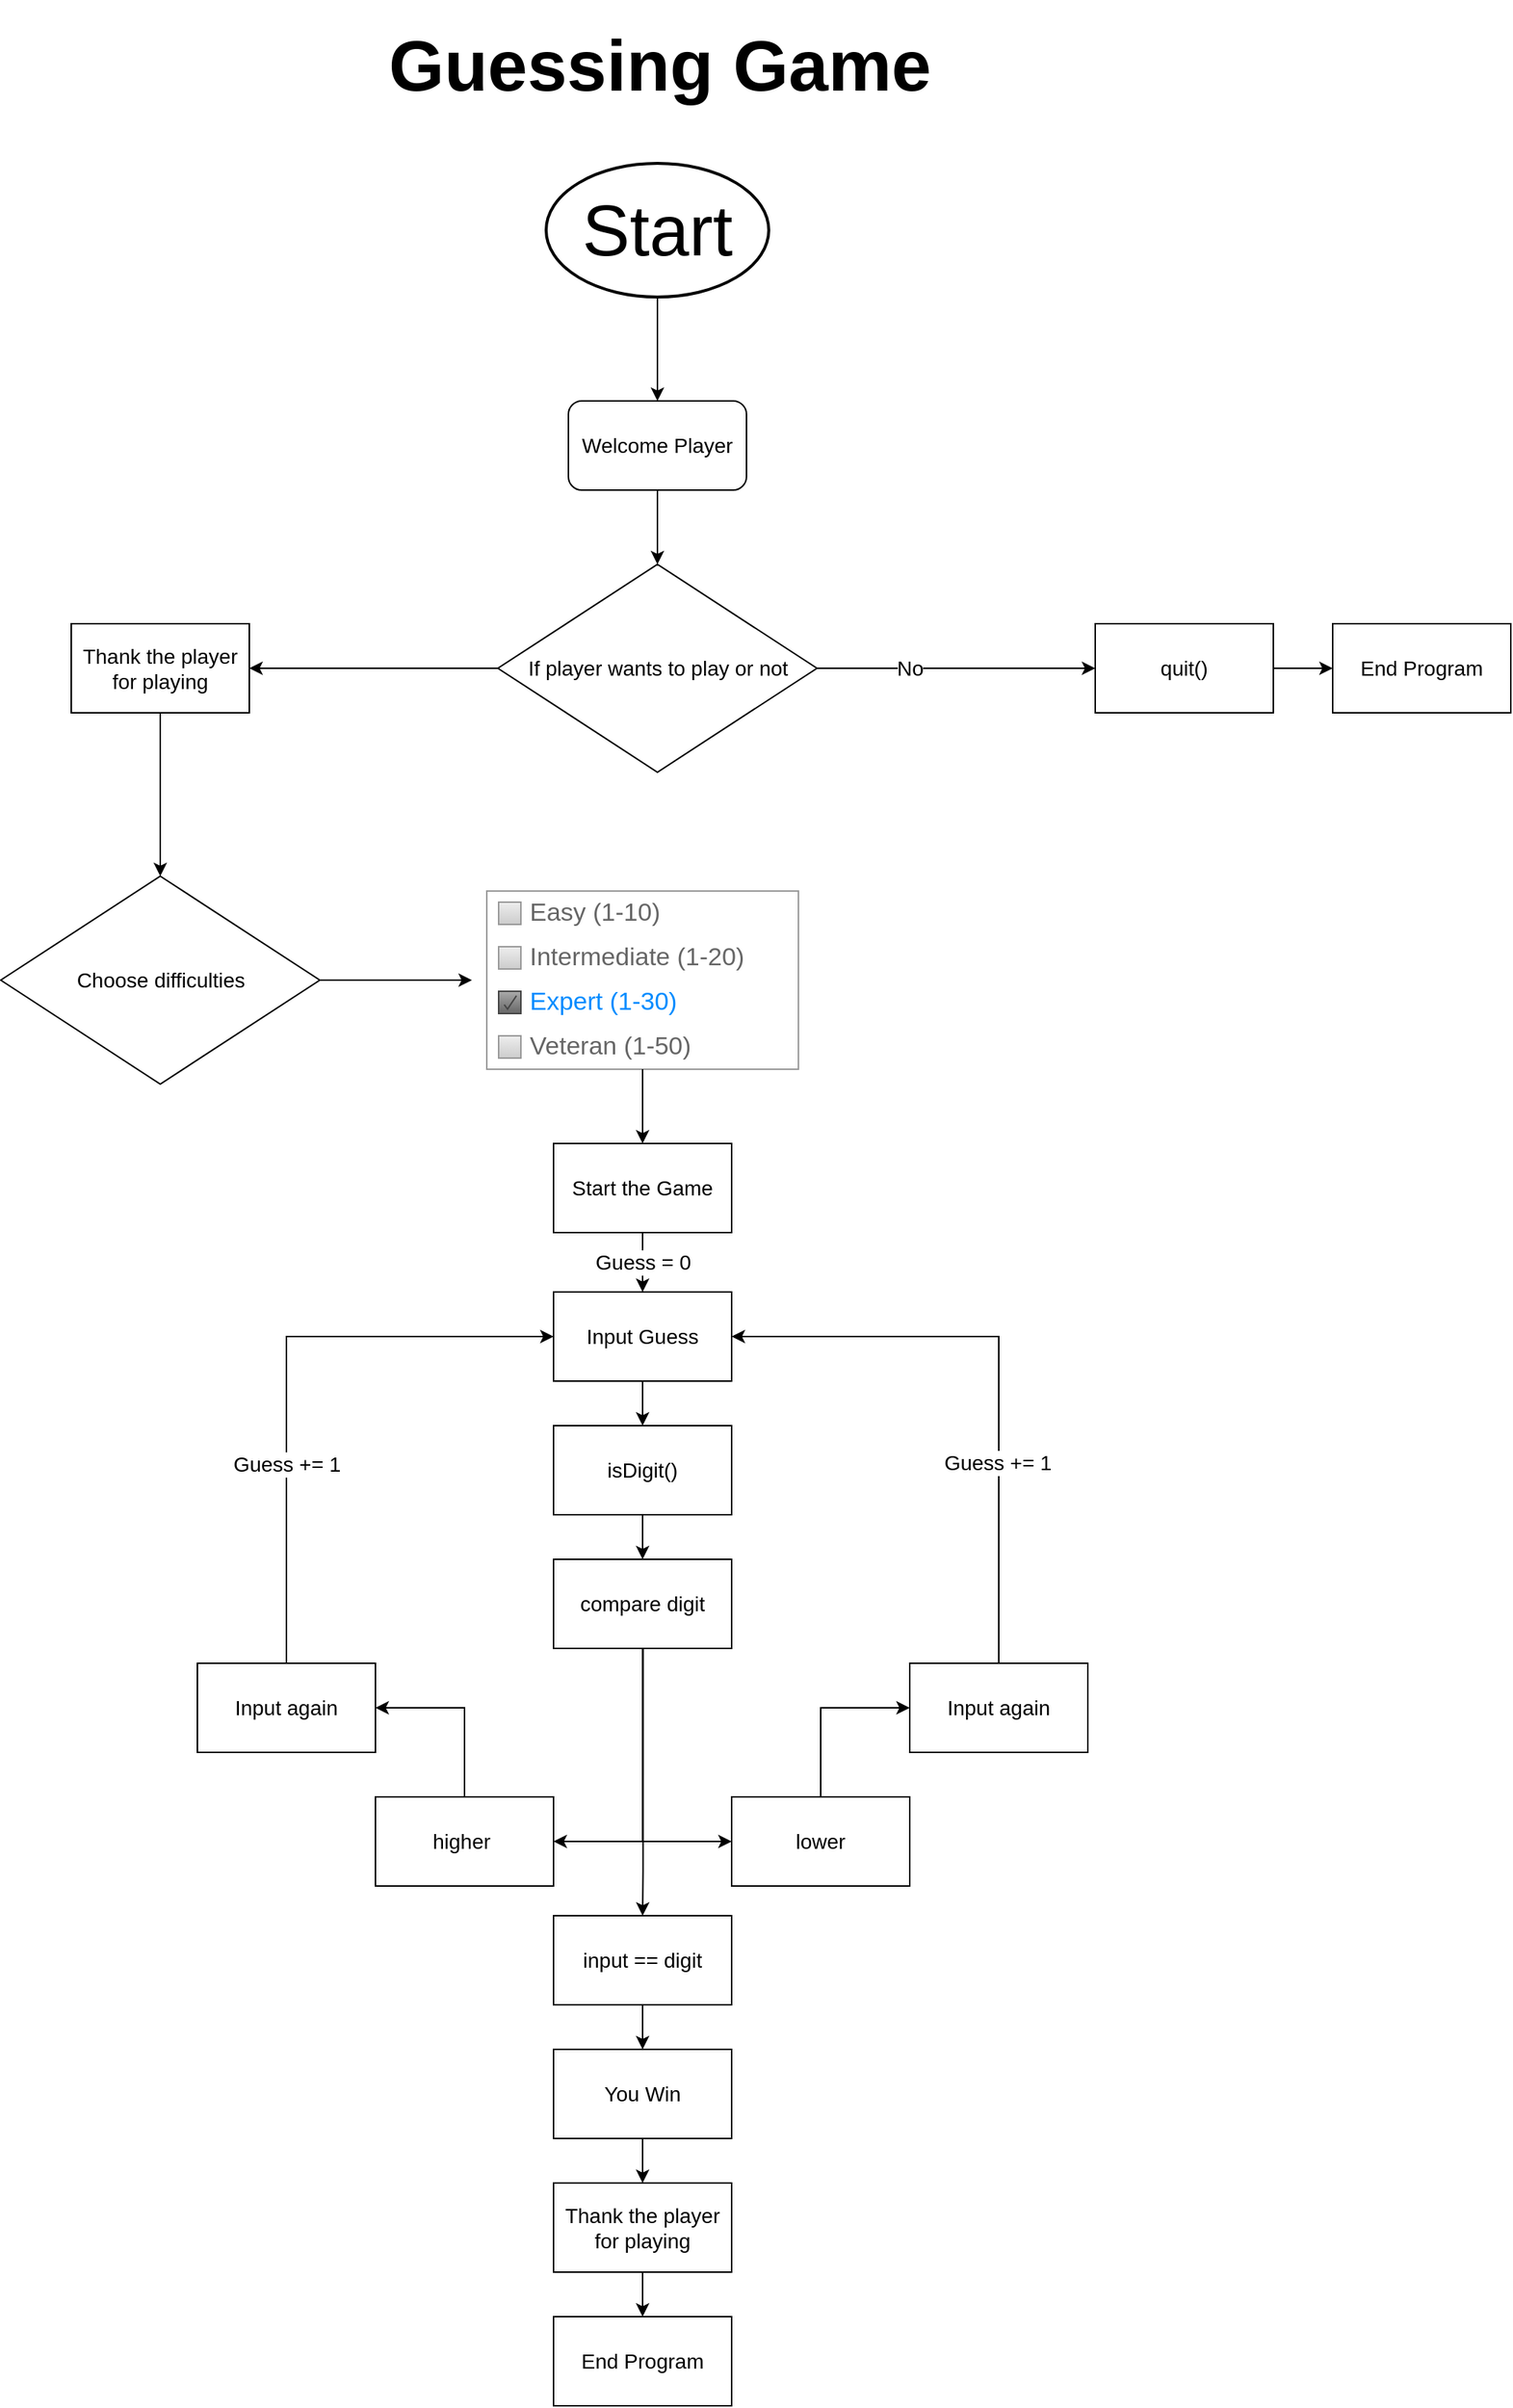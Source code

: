 <mxfile version="16.5.1" type="device"><diagram id="8OKlEac3Hl020M05KJCp" name="Page-1"><mxGraphModel dx="2667" dy="1547" grid="1" gridSize="10" guides="1" tooltips="1" connect="1" arrows="1" fold="1" page="0" pageScale="1" pageWidth="827" pageHeight="1169" math="0" shadow="0"><root><mxCell id="0"/><mxCell id="1" parent="0"/><mxCell id="c5U_T0_8UuymcCka7U3u-2" value="&lt;h1&gt;&lt;font style=&quot;font-size: 48px&quot;&gt;Guessing Game&lt;/font&gt;&lt;/h1&gt;" style="text;html=1;strokeColor=none;fillColor=none;spacing=5;spacingTop=-20;whiteSpace=wrap;overflow=hidden;rounded=0;" vertex="1" parent="1"><mxGeometry x="199" y="20" width="430" height="120" as="geometry"/></mxCell><mxCell id="c5U_T0_8UuymcCka7U3u-7" style="edgeStyle=orthogonalEdgeStyle;rounded=0;orthogonalLoop=1;jettySize=auto;html=1;exitX=0.5;exitY=1;exitDx=0;exitDy=0;exitPerimeter=0;entryX=0.5;entryY=0;entryDx=0;entryDy=0;fontSize=14;" edge="1" parent="1" source="c5U_T0_8UuymcCka7U3u-3" target="c5U_T0_8UuymcCka7U3u-6"><mxGeometry relative="1" as="geometry"/></mxCell><mxCell id="c5U_T0_8UuymcCka7U3u-3" value="Start" style="strokeWidth=2;html=1;shape=mxgraph.flowchart.start_1;whiteSpace=wrap;fontSize=48;" vertex="1" parent="1"><mxGeometry x="310" y="120" width="150" height="90" as="geometry"/></mxCell><mxCell id="c5U_T0_8UuymcCka7U3u-54" style="edgeStyle=orthogonalEdgeStyle;rounded=0;orthogonalLoop=1;jettySize=auto;html=1;exitX=0.5;exitY=1;exitDx=0;exitDy=0;entryX=0.5;entryY=0;entryDx=0;entryDy=0;fontSize=14;" edge="1" parent="1" source="c5U_T0_8UuymcCka7U3u-6" target="c5U_T0_8UuymcCka7U3u-9"><mxGeometry relative="1" as="geometry"/></mxCell><mxCell id="c5U_T0_8UuymcCka7U3u-6" value="Welcome Player" style="rounded=1;whiteSpace=wrap;html=1;fontSize=14;spacing=0;verticalAlign=middle;shadow=0;sketch=0;glass=0;perimeterSpacing=0;gradientColor=none;" vertex="1" parent="1"><mxGeometry x="325" y="280" width="120" height="60" as="geometry"/></mxCell><mxCell id="c5U_T0_8UuymcCka7U3u-11" style="edgeStyle=orthogonalEdgeStyle;rounded=0;orthogonalLoop=1;jettySize=auto;html=1;exitX=1;exitY=0.5;exitDx=0;exitDy=0;entryX=0;entryY=0.5;entryDx=0;entryDy=0;fontSize=14;" edge="1" parent="1" source="c5U_T0_8UuymcCka7U3u-9" target="c5U_T0_8UuymcCka7U3u-10"><mxGeometry relative="1" as="geometry"/></mxCell><mxCell id="c5U_T0_8UuymcCka7U3u-12" value="No" style="edgeLabel;html=1;align=center;verticalAlign=middle;resizable=0;points=[];fontSize=14;" vertex="1" connectable="0" parent="c5U_T0_8UuymcCka7U3u-11"><mxGeometry x="-0.339" y="1" relative="1" as="geometry"><mxPoint y="1" as="offset"/></mxGeometry></mxCell><mxCell id="c5U_T0_8UuymcCka7U3u-14" style="edgeStyle=orthogonalEdgeStyle;rounded=0;orthogonalLoop=1;jettySize=auto;html=1;exitX=0;exitY=0.5;exitDx=0;exitDy=0;entryX=1;entryY=0.5;entryDx=0;entryDy=0;fontSize=14;" edge="1" parent="1" source="c5U_T0_8UuymcCka7U3u-9" target="c5U_T0_8UuymcCka7U3u-13"><mxGeometry relative="1" as="geometry"/></mxCell><mxCell id="c5U_T0_8UuymcCka7U3u-9" value="If player wants to play or not" style="rhombus;whiteSpace=wrap;html=1;rounded=0;shadow=0;glass=0;sketch=0;fontSize=14;gradientColor=none;spacing=5;" vertex="1" parent="1"><mxGeometry x="277.5" y="390" width="215" height="140" as="geometry"/></mxCell><mxCell id="c5U_T0_8UuymcCka7U3u-58" style="edgeStyle=orthogonalEdgeStyle;rounded=0;orthogonalLoop=1;jettySize=auto;html=1;exitX=1;exitY=0.5;exitDx=0;exitDy=0;entryX=0;entryY=0.5;entryDx=0;entryDy=0;fontSize=14;" edge="1" parent="1" source="c5U_T0_8UuymcCka7U3u-10" target="c5U_T0_8UuymcCka7U3u-57"><mxGeometry relative="1" as="geometry"/></mxCell><mxCell id="c5U_T0_8UuymcCka7U3u-10" value="quit()" style="rounded=0;whiteSpace=wrap;html=1;shadow=0;glass=0;sketch=0;fontSize=14;gradientColor=none;" vertex="1" parent="1"><mxGeometry x="680" y="430" width="120" height="60" as="geometry"/></mxCell><mxCell id="c5U_T0_8UuymcCka7U3u-27" value="" style="edgeStyle=orthogonalEdgeStyle;rounded=0;orthogonalLoop=1;jettySize=auto;html=1;fontSize=14;" edge="1" parent="1" source="c5U_T0_8UuymcCka7U3u-13" target="c5U_T0_8UuymcCka7U3u-15"><mxGeometry relative="1" as="geometry"/></mxCell><mxCell id="c5U_T0_8UuymcCka7U3u-13" value="Thank the player for playing" style="rounded=0;whiteSpace=wrap;html=1;shadow=0;glass=0;sketch=0;fontSize=14;gradientColor=none;" vertex="1" parent="1"><mxGeometry x="-10" y="430" width="120" height="60" as="geometry"/></mxCell><mxCell id="c5U_T0_8UuymcCka7U3u-20" style="edgeStyle=orthogonalEdgeStyle;rounded=0;orthogonalLoop=1;jettySize=auto;html=1;exitX=1;exitY=0.5;exitDx=0;exitDy=0;entryX=0;entryY=0.5;entryDx=0;entryDy=0;fontSize=14;" edge="1" parent="1" source="c5U_T0_8UuymcCka7U3u-15"><mxGeometry relative="1" as="geometry"><mxPoint x="260" y="670.0" as="targetPoint"/></mxGeometry></mxCell><mxCell id="c5U_T0_8UuymcCka7U3u-15" value="Choose difficulties" style="rhombus;whiteSpace=wrap;html=1;rounded=0;shadow=0;glass=0;sketch=0;fontSize=14;gradientColor=none;spacing=5;" vertex="1" parent="1"><mxGeometry x="-57.5" y="600" width="215" height="140" as="geometry"/></mxCell><mxCell id="c5U_T0_8UuymcCka7U3u-22" value="" style="strokeWidth=1;shadow=0;dashed=0;align=center;html=1;shape=mxgraph.mockup.forms.rrect;rSize=0;strokeColor=#999999;fillColor=#ffffff;recursiveResize=0;rounded=0;glass=0;sketch=0;fontSize=14;" vertex="1" parent="1"><mxGeometry x="270" y="610" width="210" height="120" as="geometry"/></mxCell><mxCell id="c5U_T0_8UuymcCka7U3u-23" value="Easy (1-10)" style="strokeWidth=1;shadow=0;dashed=0;align=center;html=1;shape=mxgraph.mockup.forms.rrect;rSize=0;fillColor=#eeeeee;strokeColor=#999999;gradientColor=#cccccc;align=left;spacingLeft=4;fontSize=17;fontColor=#666666;labelPosition=right;rounded=0;glass=0;sketch=0;" vertex="1" parent="c5U_T0_8UuymcCka7U3u-22"><mxGeometry x="8" y="7.5" width="15" height="15" as="geometry"/></mxCell><mxCell id="c5U_T0_8UuymcCka7U3u-24" value="Intermediate (1-20)" style="strokeWidth=1;shadow=0;dashed=0;align=center;html=1;shape=mxgraph.mockup.forms.rrect;rSize=0;fillColor=#eeeeee;strokeColor=#999999;gradientColor=#cccccc;align=left;spacingLeft=4;fontSize=17;fontColor=#666666;labelPosition=right;rounded=0;glass=0;sketch=0;" vertex="1" parent="c5U_T0_8UuymcCka7U3u-22"><mxGeometry x="8" y="37.5" width="15" height="15" as="geometry"/></mxCell><mxCell id="c5U_T0_8UuymcCka7U3u-25" value="Expert (1-30)" style="strokeWidth=1;shadow=0;dashed=0;align=center;html=1;shape=mxgraph.mockup.forms.checkbox;rSize=0;resizable=0;fillColor=#aaaaaa;strokeColor=#444444;gradientColor=#666666;align=left;spacingLeft=4;fontSize=17;fontColor=#008cff;labelPosition=right;rounded=0;glass=0;sketch=0;" vertex="1" parent="c5U_T0_8UuymcCka7U3u-22"><mxGeometry x="8" y="67.5" width="15" height="15" as="geometry"/></mxCell><mxCell id="c5U_T0_8UuymcCka7U3u-26" value="Veteran (1-50)" style="strokeWidth=1;shadow=0;dashed=0;align=center;html=1;shape=mxgraph.mockup.forms.rrect;rSize=0;fillColor=#eeeeee;strokeColor=#999999;gradientColor=#cccccc;align=left;spacingLeft=4;fontSize=17;fontColor=#666666;labelPosition=right;rounded=0;glass=0;sketch=0;" vertex="1" parent="c5U_T0_8UuymcCka7U3u-22"><mxGeometry x="8" y="97.5" width="15" height="15" as="geometry"/></mxCell><mxCell id="c5U_T0_8UuymcCka7U3u-29" style="edgeStyle=orthogonalEdgeStyle;rounded=0;orthogonalLoop=1;jettySize=auto;html=1;fontSize=14;entryX=0.5;entryY=0;entryDx=0;entryDy=0;" edge="1" parent="1" source="c5U_T0_8UuymcCka7U3u-22" target="c5U_T0_8UuymcCka7U3u-28"><mxGeometry relative="1" as="geometry"/></mxCell><mxCell id="c5U_T0_8UuymcCka7U3u-31" value="Guess = 0" style="edgeStyle=orthogonalEdgeStyle;rounded=0;orthogonalLoop=1;jettySize=auto;html=1;exitX=0.5;exitY=1;exitDx=0;exitDy=0;entryX=0.5;entryY=0;entryDx=0;entryDy=0;fontSize=14;" edge="1" parent="1" source="c5U_T0_8UuymcCka7U3u-28" target="c5U_T0_8UuymcCka7U3u-30"><mxGeometry relative="1" as="geometry"/></mxCell><mxCell id="c5U_T0_8UuymcCka7U3u-28" value="Start the Game" style="rounded=0;whiteSpace=wrap;html=1;shadow=0;glass=0;sketch=0;fontSize=14;gradientColor=none;" vertex="1" parent="1"><mxGeometry x="315" y="780" width="120" height="60" as="geometry"/></mxCell><mxCell id="c5U_T0_8UuymcCka7U3u-33" style="edgeStyle=orthogonalEdgeStyle;rounded=0;orthogonalLoop=1;jettySize=auto;html=1;exitX=0.5;exitY=1;exitDx=0;exitDy=0;fontSize=14;" edge="1" parent="1" source="c5U_T0_8UuymcCka7U3u-30" target="c5U_T0_8UuymcCka7U3u-32"><mxGeometry relative="1" as="geometry"/></mxCell><mxCell id="c5U_T0_8UuymcCka7U3u-30" value="Input Guess" style="rounded=0;whiteSpace=wrap;html=1;shadow=0;glass=0;sketch=0;fontSize=14;gradientColor=none;" vertex="1" parent="1"><mxGeometry x="315" y="880" width="120" height="60" as="geometry"/></mxCell><mxCell id="c5U_T0_8UuymcCka7U3u-45" style="edgeStyle=orthogonalEdgeStyle;rounded=0;orthogonalLoop=1;jettySize=auto;html=1;exitX=0.5;exitY=1;exitDx=0;exitDy=0;entryX=0.5;entryY=0;entryDx=0;entryDy=0;fontSize=14;" edge="1" parent="1" source="c5U_T0_8UuymcCka7U3u-32" target="c5U_T0_8UuymcCka7U3u-44"><mxGeometry relative="1" as="geometry"/></mxCell><mxCell id="c5U_T0_8UuymcCka7U3u-32" value="isDigit()" style="rounded=0;whiteSpace=wrap;html=1;shadow=0;glass=0;sketch=0;fontSize=14;gradientColor=none;" vertex="1" parent="1"><mxGeometry x="315" y="970" width="120" height="60" as="geometry"/></mxCell><mxCell id="c5U_T0_8UuymcCka7U3u-38" style="edgeStyle=orthogonalEdgeStyle;rounded=0;orthogonalLoop=1;jettySize=auto;html=1;exitX=0.5;exitY=0;exitDx=0;exitDy=0;entryX=1;entryY=0.5;entryDx=0;entryDy=0;fontSize=14;" edge="1" parent="1" source="c5U_T0_8UuymcCka7U3u-34" target="c5U_T0_8UuymcCka7U3u-36"><mxGeometry relative="1" as="geometry"/></mxCell><mxCell id="c5U_T0_8UuymcCka7U3u-48" style="edgeStyle=orthogonalEdgeStyle;rounded=0;orthogonalLoop=1;jettySize=auto;html=1;exitX=0.5;exitY=1;exitDx=0;exitDy=0;entryX=1;entryY=0.5;entryDx=0;entryDy=0;fontSize=14;" edge="1" parent="1" source="c5U_T0_8UuymcCka7U3u-44" target="c5U_T0_8UuymcCka7U3u-34"><mxGeometry relative="1" as="geometry"/></mxCell><mxCell id="c5U_T0_8UuymcCka7U3u-34" value="higher&amp;nbsp;" style="rounded=0;whiteSpace=wrap;html=1;shadow=0;glass=0;sketch=0;fontSize=14;gradientColor=none;" vertex="1" parent="1"><mxGeometry x="195" y="1220" width="120" height="60" as="geometry"/></mxCell><mxCell id="c5U_T0_8UuymcCka7U3u-39" style="edgeStyle=orthogonalEdgeStyle;rounded=0;orthogonalLoop=1;jettySize=auto;html=1;exitX=0.5;exitY=0;exitDx=0;exitDy=0;entryX=0;entryY=0.5;entryDx=0;entryDy=0;fontSize=14;" edge="1" parent="1" source="c5U_T0_8UuymcCka7U3u-35" target="c5U_T0_8UuymcCka7U3u-37"><mxGeometry relative="1" as="geometry"/></mxCell><mxCell id="c5U_T0_8UuymcCka7U3u-49" style="edgeStyle=orthogonalEdgeStyle;rounded=0;orthogonalLoop=1;jettySize=auto;html=1;exitX=0.5;exitY=1;exitDx=0;exitDy=0;entryX=0;entryY=0.5;entryDx=0;entryDy=0;fontSize=14;" edge="1" parent="1" source="c5U_T0_8UuymcCka7U3u-44" target="c5U_T0_8UuymcCka7U3u-35"><mxGeometry relative="1" as="geometry"/></mxCell><mxCell id="c5U_T0_8UuymcCka7U3u-35" value="lower" style="rounded=0;whiteSpace=wrap;html=1;shadow=0;glass=0;sketch=0;fontSize=14;gradientColor=none;" vertex="1" parent="1"><mxGeometry x="435" y="1220" width="120" height="60" as="geometry"/></mxCell><mxCell id="c5U_T0_8UuymcCka7U3u-43" style="edgeStyle=orthogonalEdgeStyle;rounded=0;orthogonalLoop=1;jettySize=auto;html=1;exitX=0.5;exitY=0;exitDx=0;exitDy=0;entryX=0;entryY=0.5;entryDx=0;entryDy=0;fontSize=14;" edge="1" parent="1" source="c5U_T0_8UuymcCka7U3u-36" target="c5U_T0_8UuymcCka7U3u-30"><mxGeometry relative="1" as="geometry"/></mxCell><mxCell id="c5U_T0_8UuymcCka7U3u-53" value="Guess += 1" style="edgeLabel;html=1;align=center;verticalAlign=middle;resizable=0;points=[];fontSize=14;" vertex="1" connectable="0" parent="c5U_T0_8UuymcCka7U3u-43"><mxGeometry x="-0.389" relative="1" as="geometry"><mxPoint y="-12" as="offset"/></mxGeometry></mxCell><mxCell id="c5U_T0_8UuymcCka7U3u-36" value="Input again" style="rounded=0;whiteSpace=wrap;html=1;shadow=0;glass=0;sketch=0;fontSize=14;gradientColor=none;" vertex="1" parent="1"><mxGeometry x="75" y="1130" width="120" height="60" as="geometry"/></mxCell><mxCell id="c5U_T0_8UuymcCka7U3u-42" style="edgeStyle=orthogonalEdgeStyle;rounded=0;orthogonalLoop=1;jettySize=auto;html=1;exitX=0.5;exitY=0;exitDx=0;exitDy=0;entryX=1;entryY=0.5;entryDx=0;entryDy=0;fontSize=14;" edge="1" parent="1" source="c5U_T0_8UuymcCka7U3u-37" target="c5U_T0_8UuymcCka7U3u-30"><mxGeometry relative="1" as="geometry"/></mxCell><mxCell id="c5U_T0_8UuymcCka7U3u-52" value="Guess += 1" style="edgeLabel;html=1;align=center;verticalAlign=middle;resizable=0;points=[];fontSize=14;" vertex="1" connectable="0" parent="c5U_T0_8UuymcCka7U3u-42"><mxGeometry x="-0.323" y="1" relative="1" as="geometry"><mxPoint as="offset"/></mxGeometry></mxCell><mxCell id="c5U_T0_8UuymcCka7U3u-37" value="Input again" style="rounded=0;whiteSpace=wrap;html=1;shadow=0;glass=0;sketch=0;fontSize=14;gradientColor=none;" vertex="1" parent="1"><mxGeometry x="555" y="1130" width="120" height="60" as="geometry"/></mxCell><mxCell id="c5U_T0_8UuymcCka7U3u-44" value="compare digit" style="rounded=0;whiteSpace=wrap;html=1;shadow=0;glass=0;sketch=0;fontSize=14;gradientColor=none;" vertex="1" parent="1"><mxGeometry x="315" y="1060" width="120" height="60" as="geometry"/></mxCell><mxCell id="c5U_T0_8UuymcCka7U3u-50" style="edgeStyle=orthogonalEdgeStyle;rounded=0;orthogonalLoop=1;jettySize=auto;html=1;exitX=0.5;exitY=0;exitDx=0;exitDy=0;fontSize=14;entryX=0.5;entryY=0;entryDx=0;entryDy=0;" edge="1" parent="1"><mxGeometry relative="1" as="geometry"><mxPoint x="375" y="1300" as="targetPoint"/><mxPoint x="375.333" y="1120" as="sourcePoint"/><Array as="points"><mxPoint x="375" y="1270"/><mxPoint x="375" y="1270"/></Array></mxGeometry></mxCell><mxCell id="c5U_T0_8UuymcCka7U3u-51" style="edgeStyle=orthogonalEdgeStyle;rounded=0;orthogonalLoop=1;jettySize=auto;html=1;exitX=0.5;exitY=1;exitDx=0;exitDy=0;entryX=0.5;entryY=0;entryDx=0;entryDy=0;fontSize=14;" edge="1" parent="1" source="c5U_T0_8UuymcCka7U3u-46" target="c5U_T0_8UuymcCka7U3u-47"><mxGeometry relative="1" as="geometry"/></mxCell><mxCell id="c5U_T0_8UuymcCka7U3u-46" value="input == digit" style="rounded=0;whiteSpace=wrap;html=1;shadow=0;glass=0;sketch=0;fontSize=14;gradientColor=none;" vertex="1" parent="1"><mxGeometry x="315" y="1300" width="120" height="60" as="geometry"/></mxCell><mxCell id="c5U_T0_8UuymcCka7U3u-56" style="edgeStyle=orthogonalEdgeStyle;rounded=0;orthogonalLoop=1;jettySize=auto;html=1;exitX=0.5;exitY=1;exitDx=0;exitDy=0;entryX=0.5;entryY=0;entryDx=0;entryDy=0;fontSize=14;" edge="1" parent="1" source="c5U_T0_8UuymcCka7U3u-47" target="c5U_T0_8UuymcCka7U3u-55"><mxGeometry relative="1" as="geometry"/></mxCell><mxCell id="c5U_T0_8UuymcCka7U3u-47" value="You Win" style="rounded=0;whiteSpace=wrap;html=1;shadow=0;glass=0;sketch=0;fontSize=14;gradientColor=none;" vertex="1" parent="1"><mxGeometry x="315" y="1390" width="120" height="60" as="geometry"/></mxCell><mxCell id="c5U_T0_8UuymcCka7U3u-60" style="edgeStyle=orthogonalEdgeStyle;rounded=0;orthogonalLoop=1;jettySize=auto;html=1;exitX=0.5;exitY=1;exitDx=0;exitDy=0;entryX=0.5;entryY=0;entryDx=0;entryDy=0;fontSize=14;" edge="1" parent="1" source="c5U_T0_8UuymcCka7U3u-55" target="c5U_T0_8UuymcCka7U3u-59"><mxGeometry relative="1" as="geometry"/></mxCell><mxCell id="c5U_T0_8UuymcCka7U3u-55" value="Thank the player for playing" style="rounded=0;whiteSpace=wrap;html=1;shadow=0;glass=0;sketch=0;fontSize=14;gradientColor=none;" vertex="1" parent="1"><mxGeometry x="315" y="1480" width="120" height="60" as="geometry"/></mxCell><mxCell id="c5U_T0_8UuymcCka7U3u-57" value="End Program" style="rounded=0;whiteSpace=wrap;html=1;shadow=0;glass=0;sketch=0;fontSize=14;gradientColor=none;" vertex="1" parent="1"><mxGeometry x="840" y="430" width="120" height="60" as="geometry"/></mxCell><mxCell id="c5U_T0_8UuymcCka7U3u-59" value="End Program" style="rounded=0;whiteSpace=wrap;html=1;shadow=0;glass=0;sketch=0;fontSize=14;gradientColor=none;" vertex="1" parent="1"><mxGeometry x="315" y="1570" width="120" height="60" as="geometry"/></mxCell></root></mxGraphModel></diagram></mxfile>